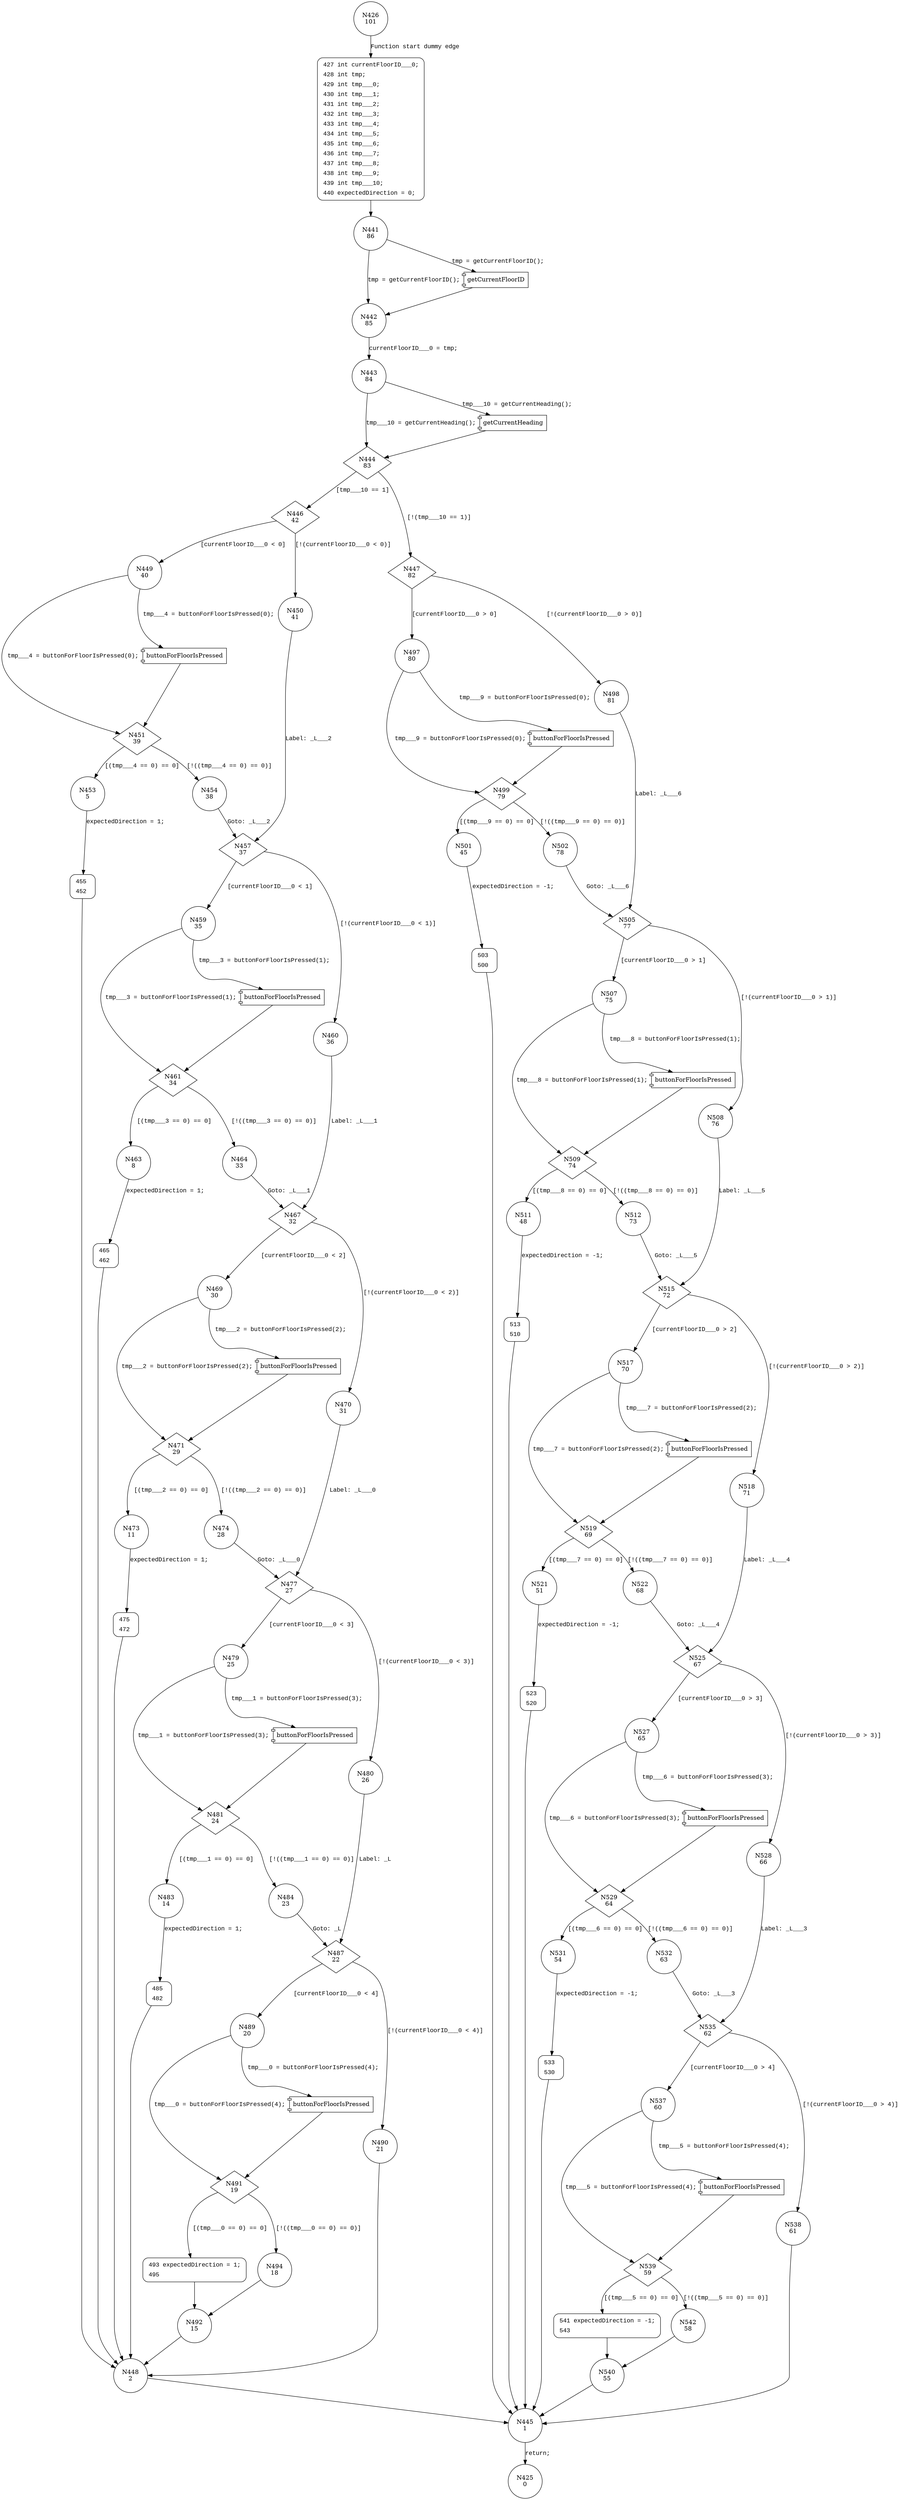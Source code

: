 digraph __utac_acc__Specification3_spec__1 {
426 [shape="circle" label="N426\n101"]
427 [shape="circle" label="N427\n100"]
441 [shape="circle" label="N441\n86"]
442 [shape="circle" label="N442\n85"]
443 [shape="circle" label="N443\n84"]
444 [shape="diamond" label="N444\n83"]
446 [shape="diamond" label="N446\n42"]
447 [shape="diamond" label="N447\n82"]
497 [shape="circle" label="N497\n80"]
498 [shape="circle" label="N498\n81"]
505 [shape="diamond" label="N505\n77"]
507 [shape="circle" label="N507\n75"]
508 [shape="circle" label="N508\n76"]
515 [shape="diamond" label="N515\n72"]
517 [shape="circle" label="N517\n70"]
518 [shape="circle" label="N518\n71"]
525 [shape="diamond" label="N525\n67"]
527 [shape="circle" label="N527\n65"]
528 [shape="circle" label="N528\n66"]
535 [shape="diamond" label="N535\n62"]
537 [shape="circle" label="N537\n60"]
538 [shape="circle" label="N538\n61"]
445 [shape="circle" label="N445\n1"]
425 [shape="circle" label="N425\n0"]
539 [shape="diamond" label="N539\n59"]
541 [shape="circle" label="N541\n57"]
542 [shape="circle" label="N542\n58"]
540 [shape="circle" label="N540\n55"]
529 [shape="diamond" label="N529\n64"]
531 [shape="circle" label="N531\n54"]
532 [shape="circle" label="N532\n63"]
533 [shape="circle" label="N533\n53"]
519 [shape="diamond" label="N519\n69"]
521 [shape="circle" label="N521\n51"]
522 [shape="circle" label="N522\n68"]
523 [shape="circle" label="N523\n50"]
509 [shape="diamond" label="N509\n74"]
511 [shape="circle" label="N511\n48"]
512 [shape="circle" label="N512\n73"]
513 [shape="circle" label="N513\n47"]
499 [shape="diamond" label="N499\n79"]
501 [shape="circle" label="N501\n45"]
502 [shape="circle" label="N502\n78"]
503 [shape="circle" label="N503\n44"]
449 [shape="circle" label="N449\n40"]
450 [shape="circle" label="N450\n41"]
457 [shape="diamond" label="N457\n37"]
459 [shape="circle" label="N459\n35"]
460 [shape="circle" label="N460\n36"]
467 [shape="diamond" label="N467\n32"]
469 [shape="circle" label="N469\n30"]
470 [shape="circle" label="N470\n31"]
477 [shape="diamond" label="N477\n27"]
479 [shape="circle" label="N479\n25"]
480 [shape="circle" label="N480\n26"]
487 [shape="diamond" label="N487\n22"]
489 [shape="circle" label="N489\n20"]
490 [shape="circle" label="N490\n21"]
448 [shape="circle" label="N448\n2"]
491 [shape="diamond" label="N491\n19"]
493 [shape="circle" label="N493\n17"]
494 [shape="circle" label="N494\n18"]
492 [shape="circle" label="N492\n15"]
481 [shape="diamond" label="N481\n24"]
483 [shape="circle" label="N483\n14"]
484 [shape="circle" label="N484\n23"]
485 [shape="circle" label="N485\n13"]
471 [shape="diamond" label="N471\n29"]
473 [shape="circle" label="N473\n11"]
474 [shape="circle" label="N474\n28"]
475 [shape="circle" label="N475\n10"]
461 [shape="diamond" label="N461\n34"]
463 [shape="circle" label="N463\n8"]
464 [shape="circle" label="N464\n33"]
465 [shape="circle" label="N465\n7"]
451 [shape="diamond" label="N451\n39"]
453 [shape="circle" label="N453\n5"]
454 [shape="circle" label="N454\n38"]
455 [shape="circle" label="N455\n4"]
427 [style="filled,bold" penwidth="1" fillcolor="white" fontname="Courier New" shape="Mrecord" label=<<table border="0" cellborder="0" cellpadding="3" bgcolor="white"><tr><td align="right">427</td><td align="left">int currentFloorID___0;</td></tr><tr><td align="right">428</td><td align="left">int tmp;</td></tr><tr><td align="right">429</td><td align="left">int tmp___0;</td></tr><tr><td align="right">430</td><td align="left">int tmp___1;</td></tr><tr><td align="right">431</td><td align="left">int tmp___2;</td></tr><tr><td align="right">432</td><td align="left">int tmp___3;</td></tr><tr><td align="right">433</td><td align="left">int tmp___4;</td></tr><tr><td align="right">434</td><td align="left">int tmp___5;</td></tr><tr><td align="right">435</td><td align="left">int tmp___6;</td></tr><tr><td align="right">436</td><td align="left">int tmp___7;</td></tr><tr><td align="right">437</td><td align="left">int tmp___8;</td></tr><tr><td align="right">438</td><td align="left">int tmp___9;</td></tr><tr><td align="right">439</td><td align="left">int tmp___10;</td></tr><tr><td align="right">440</td><td align="left">expectedDirection = 0;</td></tr></table>>]
427 -> 441[label=""]
541 [style="filled,bold" penwidth="1" fillcolor="white" fontname="Courier New" shape="Mrecord" label=<<table border="0" cellborder="0" cellpadding="3" bgcolor="white"><tr><td align="right">541</td><td align="left">expectedDirection = -1;</td></tr><tr><td align="right">543</td><td align="left"></td></tr></table>>]
541 -> 540[label=""]
533 [style="filled,bold" penwidth="1" fillcolor="white" fontname="Courier New" shape="Mrecord" label=<<table border="0" cellborder="0" cellpadding="3" bgcolor="white"><tr><td align="right">533</td><td align="left"></td></tr><tr><td align="right">530</td><td align="left"></td></tr></table>>]
533 -> 445[label=""]
523 [style="filled,bold" penwidth="1" fillcolor="white" fontname="Courier New" shape="Mrecord" label=<<table border="0" cellborder="0" cellpadding="3" bgcolor="white"><tr><td align="right">523</td><td align="left"></td></tr><tr><td align="right">520</td><td align="left"></td></tr></table>>]
523 -> 445[label=""]
513 [style="filled,bold" penwidth="1" fillcolor="white" fontname="Courier New" shape="Mrecord" label=<<table border="0" cellborder="0" cellpadding="3" bgcolor="white"><tr><td align="right">513</td><td align="left"></td></tr><tr><td align="right">510</td><td align="left"></td></tr></table>>]
513 -> 445[label=""]
503 [style="filled,bold" penwidth="1" fillcolor="white" fontname="Courier New" shape="Mrecord" label=<<table border="0" cellborder="0" cellpadding="3" bgcolor="white"><tr><td align="right">503</td><td align="left"></td></tr><tr><td align="right">500</td><td align="left"></td></tr></table>>]
503 -> 445[label=""]
493 [style="filled,bold" penwidth="1" fillcolor="white" fontname="Courier New" shape="Mrecord" label=<<table border="0" cellborder="0" cellpadding="3" bgcolor="white"><tr><td align="right">493</td><td align="left">expectedDirection = 1;</td></tr><tr><td align="right">495</td><td align="left"></td></tr></table>>]
493 -> 492[label=""]
485 [style="filled,bold" penwidth="1" fillcolor="white" fontname="Courier New" shape="Mrecord" label=<<table border="0" cellborder="0" cellpadding="3" bgcolor="white"><tr><td align="right">485</td><td align="left"></td></tr><tr><td align="right">482</td><td align="left"></td></tr></table>>]
485 -> 448[label=""]
475 [style="filled,bold" penwidth="1" fillcolor="white" fontname="Courier New" shape="Mrecord" label=<<table border="0" cellborder="0" cellpadding="3" bgcolor="white"><tr><td align="right">475</td><td align="left"></td></tr><tr><td align="right">472</td><td align="left"></td></tr></table>>]
475 -> 448[label=""]
465 [style="filled,bold" penwidth="1" fillcolor="white" fontname="Courier New" shape="Mrecord" label=<<table border="0" cellborder="0" cellpadding="3" bgcolor="white"><tr><td align="right">465</td><td align="left"></td></tr><tr><td align="right">462</td><td align="left"></td></tr></table>>]
465 -> 448[label=""]
455 [style="filled,bold" penwidth="1" fillcolor="white" fontname="Courier New" shape="Mrecord" label=<<table border="0" cellborder="0" cellpadding="3" bgcolor="white"><tr><td align="right">455</td><td align="left"></td></tr><tr><td align="right">452</td><td align="left"></td></tr></table>>]
455 -> 448[label=""]
426 -> 427 [label="Function start dummy edge" fontname="Courier New"]
100133 [shape="component" label="getCurrentFloorID"]
441 -> 100133 [label="tmp = getCurrentFloorID();" fontname="Courier New"]
100133 -> 442 [label="" fontname="Courier New"]
441 -> 442 [label="tmp = getCurrentFloorID();" fontname="Courier New"]
442 -> 443 [label="currentFloorID___0 = tmp;" fontname="Courier New"]
100134 [shape="component" label="getCurrentHeading"]
443 -> 100134 [label="tmp___10 = getCurrentHeading();" fontname="Courier New"]
100134 -> 444 [label="" fontname="Courier New"]
443 -> 444 [label="tmp___10 = getCurrentHeading();" fontname="Courier New"]
444 -> 446 [label="[tmp___10 == 1]" fontname="Courier New"]
444 -> 447 [label="[!(tmp___10 == 1)]" fontname="Courier New"]
447 -> 497 [label="[currentFloorID___0 > 0]" fontname="Courier New"]
447 -> 498 [label="[!(currentFloorID___0 > 0)]" fontname="Courier New"]
505 -> 507 [label="[currentFloorID___0 > 1]" fontname="Courier New"]
505 -> 508 [label="[!(currentFloorID___0 > 1)]" fontname="Courier New"]
515 -> 517 [label="[currentFloorID___0 > 2]" fontname="Courier New"]
515 -> 518 [label="[!(currentFloorID___0 > 2)]" fontname="Courier New"]
525 -> 527 [label="[currentFloorID___0 > 3]" fontname="Courier New"]
525 -> 528 [label="[!(currentFloorID___0 > 3)]" fontname="Courier New"]
535 -> 537 [label="[currentFloorID___0 > 4]" fontname="Courier New"]
535 -> 538 [label="[!(currentFloorID___0 > 4)]" fontname="Courier New"]
445 -> 425 [label="return;" fontname="Courier New"]
100135 [shape="component" label="buttonForFloorIsPressed"]
537 -> 100135 [label="tmp___5 = buttonForFloorIsPressed(4);" fontname="Courier New"]
100135 -> 539 [label="" fontname="Courier New"]
537 -> 539 [label="tmp___5 = buttonForFloorIsPressed(4);" fontname="Courier New"]
539 -> 541 [label="[(tmp___5 == 0) == 0]" fontname="Courier New"]
539 -> 542 [label="[!((tmp___5 == 0) == 0)]" fontname="Courier New"]
540 -> 445 [label="" fontname="Courier New"]
100136 [shape="component" label="buttonForFloorIsPressed"]
527 -> 100136 [label="tmp___6 = buttonForFloorIsPressed(3);" fontname="Courier New"]
100136 -> 529 [label="" fontname="Courier New"]
527 -> 529 [label="tmp___6 = buttonForFloorIsPressed(3);" fontname="Courier New"]
529 -> 531 [label="[(tmp___6 == 0) == 0]" fontname="Courier New"]
529 -> 532 [label="[!((tmp___6 == 0) == 0)]" fontname="Courier New"]
531 -> 533 [label="expectedDirection = -1;" fontname="Courier New"]
100137 [shape="component" label="buttonForFloorIsPressed"]
517 -> 100137 [label="tmp___7 = buttonForFloorIsPressed(2);" fontname="Courier New"]
100137 -> 519 [label="" fontname="Courier New"]
517 -> 519 [label="tmp___7 = buttonForFloorIsPressed(2);" fontname="Courier New"]
519 -> 521 [label="[(tmp___7 == 0) == 0]" fontname="Courier New"]
519 -> 522 [label="[!((tmp___7 == 0) == 0)]" fontname="Courier New"]
521 -> 523 [label="expectedDirection = -1;" fontname="Courier New"]
100138 [shape="component" label="buttonForFloorIsPressed"]
507 -> 100138 [label="tmp___8 = buttonForFloorIsPressed(1);" fontname="Courier New"]
100138 -> 509 [label="" fontname="Courier New"]
507 -> 509 [label="tmp___8 = buttonForFloorIsPressed(1);" fontname="Courier New"]
509 -> 511 [label="[(tmp___8 == 0) == 0]" fontname="Courier New"]
509 -> 512 [label="[!((tmp___8 == 0) == 0)]" fontname="Courier New"]
511 -> 513 [label="expectedDirection = -1;" fontname="Courier New"]
100139 [shape="component" label="buttonForFloorIsPressed"]
497 -> 100139 [label="tmp___9 = buttonForFloorIsPressed(0);" fontname="Courier New"]
100139 -> 499 [label="" fontname="Courier New"]
497 -> 499 [label="tmp___9 = buttonForFloorIsPressed(0);" fontname="Courier New"]
499 -> 501 [label="[(tmp___9 == 0) == 0]" fontname="Courier New"]
499 -> 502 [label="[!((tmp___9 == 0) == 0)]" fontname="Courier New"]
501 -> 503 [label="expectedDirection = -1;" fontname="Courier New"]
446 -> 449 [label="[currentFloorID___0 < 0]" fontname="Courier New"]
446 -> 450 [label="[!(currentFloorID___0 < 0)]" fontname="Courier New"]
457 -> 459 [label="[currentFloorID___0 < 1]" fontname="Courier New"]
457 -> 460 [label="[!(currentFloorID___0 < 1)]" fontname="Courier New"]
467 -> 469 [label="[currentFloorID___0 < 2]" fontname="Courier New"]
467 -> 470 [label="[!(currentFloorID___0 < 2)]" fontname="Courier New"]
477 -> 479 [label="[currentFloorID___0 < 3]" fontname="Courier New"]
477 -> 480 [label="[!(currentFloorID___0 < 3)]" fontname="Courier New"]
487 -> 489 [label="[currentFloorID___0 < 4]" fontname="Courier New"]
487 -> 490 [label="[!(currentFloorID___0 < 4)]" fontname="Courier New"]
448 -> 445 [label="" fontname="Courier New"]
100140 [shape="component" label="buttonForFloorIsPressed"]
489 -> 100140 [label="tmp___0 = buttonForFloorIsPressed(4);" fontname="Courier New"]
100140 -> 491 [label="" fontname="Courier New"]
489 -> 491 [label="tmp___0 = buttonForFloorIsPressed(4);" fontname="Courier New"]
491 -> 493 [label="[(tmp___0 == 0) == 0]" fontname="Courier New"]
491 -> 494 [label="[!((tmp___0 == 0) == 0)]" fontname="Courier New"]
492 -> 448 [label="" fontname="Courier New"]
100141 [shape="component" label="buttonForFloorIsPressed"]
479 -> 100141 [label="tmp___1 = buttonForFloorIsPressed(3);" fontname="Courier New"]
100141 -> 481 [label="" fontname="Courier New"]
479 -> 481 [label="tmp___1 = buttonForFloorIsPressed(3);" fontname="Courier New"]
481 -> 483 [label="[(tmp___1 == 0) == 0]" fontname="Courier New"]
481 -> 484 [label="[!((tmp___1 == 0) == 0)]" fontname="Courier New"]
483 -> 485 [label="expectedDirection = 1;" fontname="Courier New"]
100142 [shape="component" label="buttonForFloorIsPressed"]
469 -> 100142 [label="tmp___2 = buttonForFloorIsPressed(2);" fontname="Courier New"]
100142 -> 471 [label="" fontname="Courier New"]
469 -> 471 [label="tmp___2 = buttonForFloorIsPressed(2);" fontname="Courier New"]
471 -> 473 [label="[(tmp___2 == 0) == 0]" fontname="Courier New"]
471 -> 474 [label="[!((tmp___2 == 0) == 0)]" fontname="Courier New"]
473 -> 475 [label="expectedDirection = 1;" fontname="Courier New"]
100143 [shape="component" label="buttonForFloorIsPressed"]
459 -> 100143 [label="tmp___3 = buttonForFloorIsPressed(1);" fontname="Courier New"]
100143 -> 461 [label="" fontname="Courier New"]
459 -> 461 [label="tmp___3 = buttonForFloorIsPressed(1);" fontname="Courier New"]
461 -> 463 [label="[(tmp___3 == 0) == 0]" fontname="Courier New"]
461 -> 464 [label="[!((tmp___3 == 0) == 0)]" fontname="Courier New"]
463 -> 465 [label="expectedDirection = 1;" fontname="Courier New"]
100144 [shape="component" label="buttonForFloorIsPressed"]
449 -> 100144 [label="tmp___4 = buttonForFloorIsPressed(0);" fontname="Courier New"]
100144 -> 451 [label="" fontname="Courier New"]
449 -> 451 [label="tmp___4 = buttonForFloorIsPressed(0);" fontname="Courier New"]
451 -> 453 [label="[(tmp___4 == 0) == 0]" fontname="Courier New"]
451 -> 454 [label="[!((tmp___4 == 0) == 0)]" fontname="Courier New"]
453 -> 455 [label="expectedDirection = 1;" fontname="Courier New"]
498 -> 505 [label="Label: _L___6" fontname="Courier New"]
508 -> 515 [label="Label: _L___5" fontname="Courier New"]
518 -> 525 [label="Label: _L___4" fontname="Courier New"]
528 -> 535 [label="Label: _L___3" fontname="Courier New"]
538 -> 445 [label="" fontname="Courier New"]
542 -> 540 [label="" fontname="Courier New"]
532 -> 535 [label="Goto: _L___3" fontname="Courier New"]
522 -> 525 [label="Goto: _L___4" fontname="Courier New"]
512 -> 515 [label="Goto: _L___5" fontname="Courier New"]
502 -> 505 [label="Goto: _L___6" fontname="Courier New"]
450 -> 457 [label="Label: _L___2" fontname="Courier New"]
460 -> 467 [label="Label: _L___1" fontname="Courier New"]
470 -> 477 [label="Label: _L___0" fontname="Courier New"]
480 -> 487 [label="Label: _L" fontname="Courier New"]
490 -> 448 [label="" fontname="Courier New"]
494 -> 492 [label="" fontname="Courier New"]
484 -> 487 [label="Goto: _L" fontname="Courier New"]
474 -> 477 [label="Goto: _L___0" fontname="Courier New"]
464 -> 467 [label="Goto: _L___1" fontname="Courier New"]
454 -> 457 [label="Goto: _L___2" fontname="Courier New"]
}